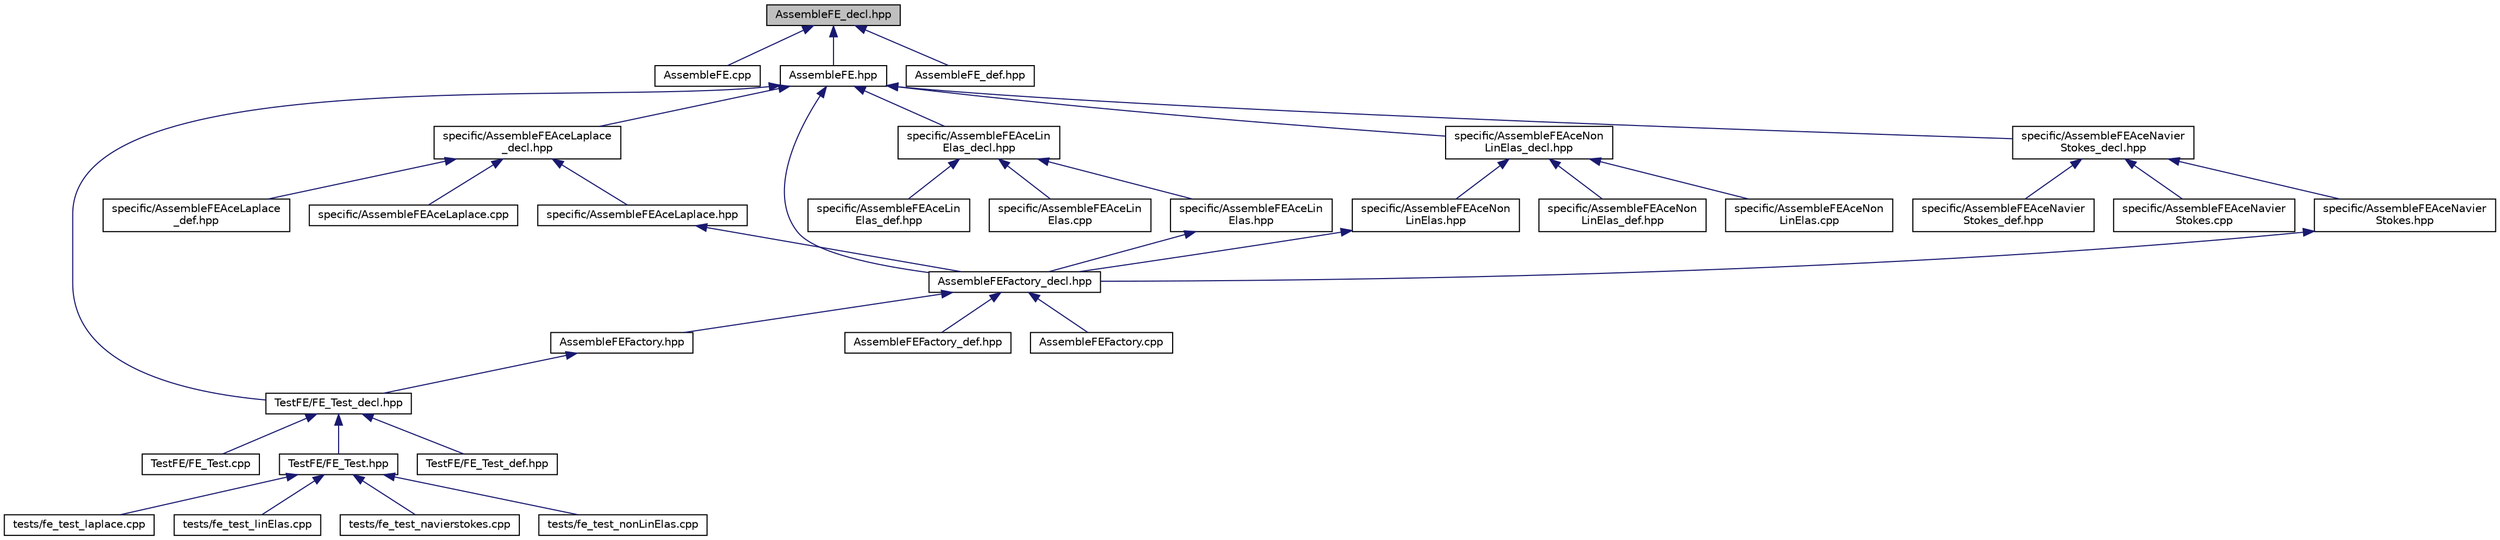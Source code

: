 digraph "AssembleFE_decl.hpp"
{
 // LATEX_PDF_SIZE
  edge [fontname="Helvetica",fontsize="10",labelfontname="Helvetica",labelfontsize="10"];
  node [fontname="Helvetica",fontsize="10",shape=record];
  Node1 [label="AssembleFE_decl.hpp",height=0.2,width=0.4,color="black", fillcolor="grey75", style="filled", fontcolor="black",tooltip=" "];
  Node1 -> Node2 [dir="back",color="midnightblue",fontsize="10",style="solid"];
  Node2 [label="AssembleFE.cpp",height=0.2,width=0.4,color="black", fillcolor="white", style="filled",URL="$AssembleFE_8cpp.html",tooltip=" "];
  Node1 -> Node3 [dir="back",color="midnightblue",fontsize="10",style="solid"];
  Node3 [label="AssembleFE.hpp",height=0.2,width=0.4,color="black", fillcolor="white", style="filled",URL="$AssembleFE_8hpp.html",tooltip=" "];
  Node3 -> Node4 [dir="back",color="midnightblue",fontsize="10",style="solid"];
  Node4 [label="AssembleFEFactory_decl.hpp",height=0.2,width=0.4,color="black", fillcolor="white", style="filled",URL="$AssembleFEFactory__decl_8hpp.html",tooltip=" "];
  Node4 -> Node5 [dir="back",color="midnightblue",fontsize="10",style="solid"];
  Node5 [label="AssembleFEFactory.cpp",height=0.2,width=0.4,color="black", fillcolor="white", style="filled",URL="$AssembleFEFactory_8cpp.html",tooltip=" "];
  Node4 -> Node6 [dir="back",color="midnightblue",fontsize="10",style="solid"];
  Node6 [label="AssembleFEFactory.hpp",height=0.2,width=0.4,color="black", fillcolor="white", style="filled",URL="$AssembleFEFactory_8hpp.html",tooltip=" "];
  Node6 -> Node7 [dir="back",color="midnightblue",fontsize="10",style="solid"];
  Node7 [label="TestFE/FE_Test_decl.hpp",height=0.2,width=0.4,color="black", fillcolor="white", style="filled",URL="$FE__Test__decl_8hpp.html",tooltip=" "];
  Node7 -> Node8 [dir="back",color="midnightblue",fontsize="10",style="solid"];
  Node8 [label="TestFE/FE_Test.cpp",height=0.2,width=0.4,color="black", fillcolor="white", style="filled",URL="$FE__Test_8cpp.html",tooltip=" "];
  Node7 -> Node9 [dir="back",color="midnightblue",fontsize="10",style="solid"];
  Node9 [label="TestFE/FE_Test.hpp",height=0.2,width=0.4,color="black", fillcolor="white", style="filled",URL="$FE__Test_8hpp.html",tooltip=" "];
  Node9 -> Node10 [dir="back",color="midnightblue",fontsize="10",style="solid"];
  Node10 [label="tests/fe_test_laplace.cpp",height=0.2,width=0.4,color="black", fillcolor="white", style="filled",URL="$fe__test__laplace_8cpp.html",tooltip=" "];
  Node9 -> Node11 [dir="back",color="midnightblue",fontsize="10",style="solid"];
  Node11 [label="tests/fe_test_linElas.cpp",height=0.2,width=0.4,color="black", fillcolor="white", style="filled",URL="$fe__test__linElas_8cpp.html",tooltip=" "];
  Node9 -> Node12 [dir="back",color="midnightblue",fontsize="10",style="solid"];
  Node12 [label="tests/fe_test_navierstokes.cpp",height=0.2,width=0.4,color="black", fillcolor="white", style="filled",URL="$fe__test__navierstokes_8cpp.html",tooltip=" "];
  Node9 -> Node13 [dir="back",color="midnightblue",fontsize="10",style="solid"];
  Node13 [label="tests/fe_test_nonLinElas.cpp",height=0.2,width=0.4,color="black", fillcolor="white", style="filled",URL="$fe__test__nonLinElas_8cpp.html",tooltip=" "];
  Node7 -> Node14 [dir="back",color="midnightblue",fontsize="10",style="solid"];
  Node14 [label="TestFE/FE_Test_def.hpp",height=0.2,width=0.4,color="black", fillcolor="white", style="filled",URL="$FE__Test__def_8hpp.html",tooltip=" "];
  Node4 -> Node15 [dir="back",color="midnightblue",fontsize="10",style="solid"];
  Node15 [label="AssembleFEFactory_def.hpp",height=0.2,width=0.4,color="black", fillcolor="white", style="filled",URL="$AssembleFEFactory__def_8hpp.html",tooltip=" "];
  Node3 -> Node7 [dir="back",color="midnightblue",fontsize="10",style="solid"];
  Node3 -> Node16 [dir="back",color="midnightblue",fontsize="10",style="solid"];
  Node16 [label="specific/AssembleFEAceLaplace\l_decl.hpp",height=0.2,width=0.4,color="black", fillcolor="white", style="filled",URL="$AssembleFEAceLaplace__decl_8hpp.html",tooltip=" "];
  Node16 -> Node17 [dir="back",color="midnightblue",fontsize="10",style="solid"];
  Node17 [label="specific/AssembleFEAceLaplace.cpp",height=0.2,width=0.4,color="black", fillcolor="white", style="filled",URL="$AssembleFEAceLaplace_8cpp.html",tooltip=" "];
  Node16 -> Node18 [dir="back",color="midnightblue",fontsize="10",style="solid"];
  Node18 [label="specific/AssembleFEAceLaplace.hpp",height=0.2,width=0.4,color="black", fillcolor="white", style="filled",URL="$AssembleFEAceLaplace_8hpp.html",tooltip=" "];
  Node18 -> Node4 [dir="back",color="midnightblue",fontsize="10",style="solid"];
  Node16 -> Node19 [dir="back",color="midnightblue",fontsize="10",style="solid"];
  Node19 [label="specific/AssembleFEAceLaplace\l_def.hpp",height=0.2,width=0.4,color="black", fillcolor="white", style="filled",URL="$AssembleFEAceLaplace__def_8hpp.html",tooltip=" "];
  Node3 -> Node20 [dir="back",color="midnightblue",fontsize="10",style="solid"];
  Node20 [label="specific/AssembleFEAceLin\lElas_decl.hpp",height=0.2,width=0.4,color="black", fillcolor="white", style="filled",URL="$AssembleFEAceLinElas__decl_8hpp.html",tooltip=" "];
  Node20 -> Node21 [dir="back",color="midnightblue",fontsize="10",style="solid"];
  Node21 [label="specific/AssembleFEAceLin\lElas.cpp",height=0.2,width=0.4,color="black", fillcolor="white", style="filled",URL="$AssembleFEAceLinElas_8cpp.html",tooltip=" "];
  Node20 -> Node22 [dir="back",color="midnightblue",fontsize="10",style="solid"];
  Node22 [label="specific/AssembleFEAceLin\lElas.hpp",height=0.2,width=0.4,color="black", fillcolor="white", style="filled",URL="$AssembleFEAceLinElas_8hpp.html",tooltip=" "];
  Node22 -> Node4 [dir="back",color="midnightblue",fontsize="10",style="solid"];
  Node20 -> Node23 [dir="back",color="midnightblue",fontsize="10",style="solid"];
  Node23 [label="specific/AssembleFEAceLin\lElas_def.hpp",height=0.2,width=0.4,color="black", fillcolor="white", style="filled",URL="$AssembleFEAceLinElas__def_8hpp.html",tooltip=" "];
  Node3 -> Node24 [dir="back",color="midnightblue",fontsize="10",style="solid"];
  Node24 [label="specific/AssembleFEAceNavier\lStokes_decl.hpp",height=0.2,width=0.4,color="black", fillcolor="white", style="filled",URL="$AssembleFEAceNavierStokes__decl_8hpp.html",tooltip=" "];
  Node24 -> Node25 [dir="back",color="midnightblue",fontsize="10",style="solid"];
  Node25 [label="specific/AssembleFEAceNavier\lStokes.cpp",height=0.2,width=0.4,color="black", fillcolor="white", style="filled",URL="$AssembleFEAceNavierStokes_8cpp.html",tooltip=" "];
  Node24 -> Node26 [dir="back",color="midnightblue",fontsize="10",style="solid"];
  Node26 [label="specific/AssembleFEAceNavier\lStokes.hpp",height=0.2,width=0.4,color="black", fillcolor="white", style="filled",URL="$AssembleFEAceNavierStokes_8hpp.html",tooltip=" "];
  Node26 -> Node4 [dir="back",color="midnightblue",fontsize="10",style="solid"];
  Node24 -> Node27 [dir="back",color="midnightblue",fontsize="10",style="solid"];
  Node27 [label="specific/AssembleFEAceNavier\lStokes_def.hpp",height=0.2,width=0.4,color="black", fillcolor="white", style="filled",URL="$AssembleFEAceNavierStokes__def_8hpp.html",tooltip=" "];
  Node3 -> Node28 [dir="back",color="midnightblue",fontsize="10",style="solid"];
  Node28 [label="specific/AssembleFEAceNon\lLinElas_decl.hpp",height=0.2,width=0.4,color="black", fillcolor="white", style="filled",URL="$AssembleFEAceNonLinElas__decl_8hpp.html",tooltip=" "];
  Node28 -> Node29 [dir="back",color="midnightblue",fontsize="10",style="solid"];
  Node29 [label="specific/AssembleFEAceNon\lLinElas.cpp",height=0.2,width=0.4,color="black", fillcolor="white", style="filled",URL="$AssembleFEAceNonLinElas_8cpp.html",tooltip=" "];
  Node28 -> Node30 [dir="back",color="midnightblue",fontsize="10",style="solid"];
  Node30 [label="specific/AssembleFEAceNon\lLinElas.hpp",height=0.2,width=0.4,color="black", fillcolor="white", style="filled",URL="$AssembleFEAceNonLinElas_8hpp.html",tooltip=" "];
  Node30 -> Node4 [dir="back",color="midnightblue",fontsize="10",style="solid"];
  Node28 -> Node31 [dir="back",color="midnightblue",fontsize="10",style="solid"];
  Node31 [label="specific/AssembleFEAceNon\lLinElas_def.hpp",height=0.2,width=0.4,color="black", fillcolor="white", style="filled",URL="$AssembleFEAceNonLinElas__def_8hpp.html",tooltip=" "];
  Node1 -> Node32 [dir="back",color="midnightblue",fontsize="10",style="solid"];
  Node32 [label="AssembleFE_def.hpp",height=0.2,width=0.4,color="black", fillcolor="white", style="filled",URL="$AssembleFE__def_8hpp.html",tooltip=" "];
}
